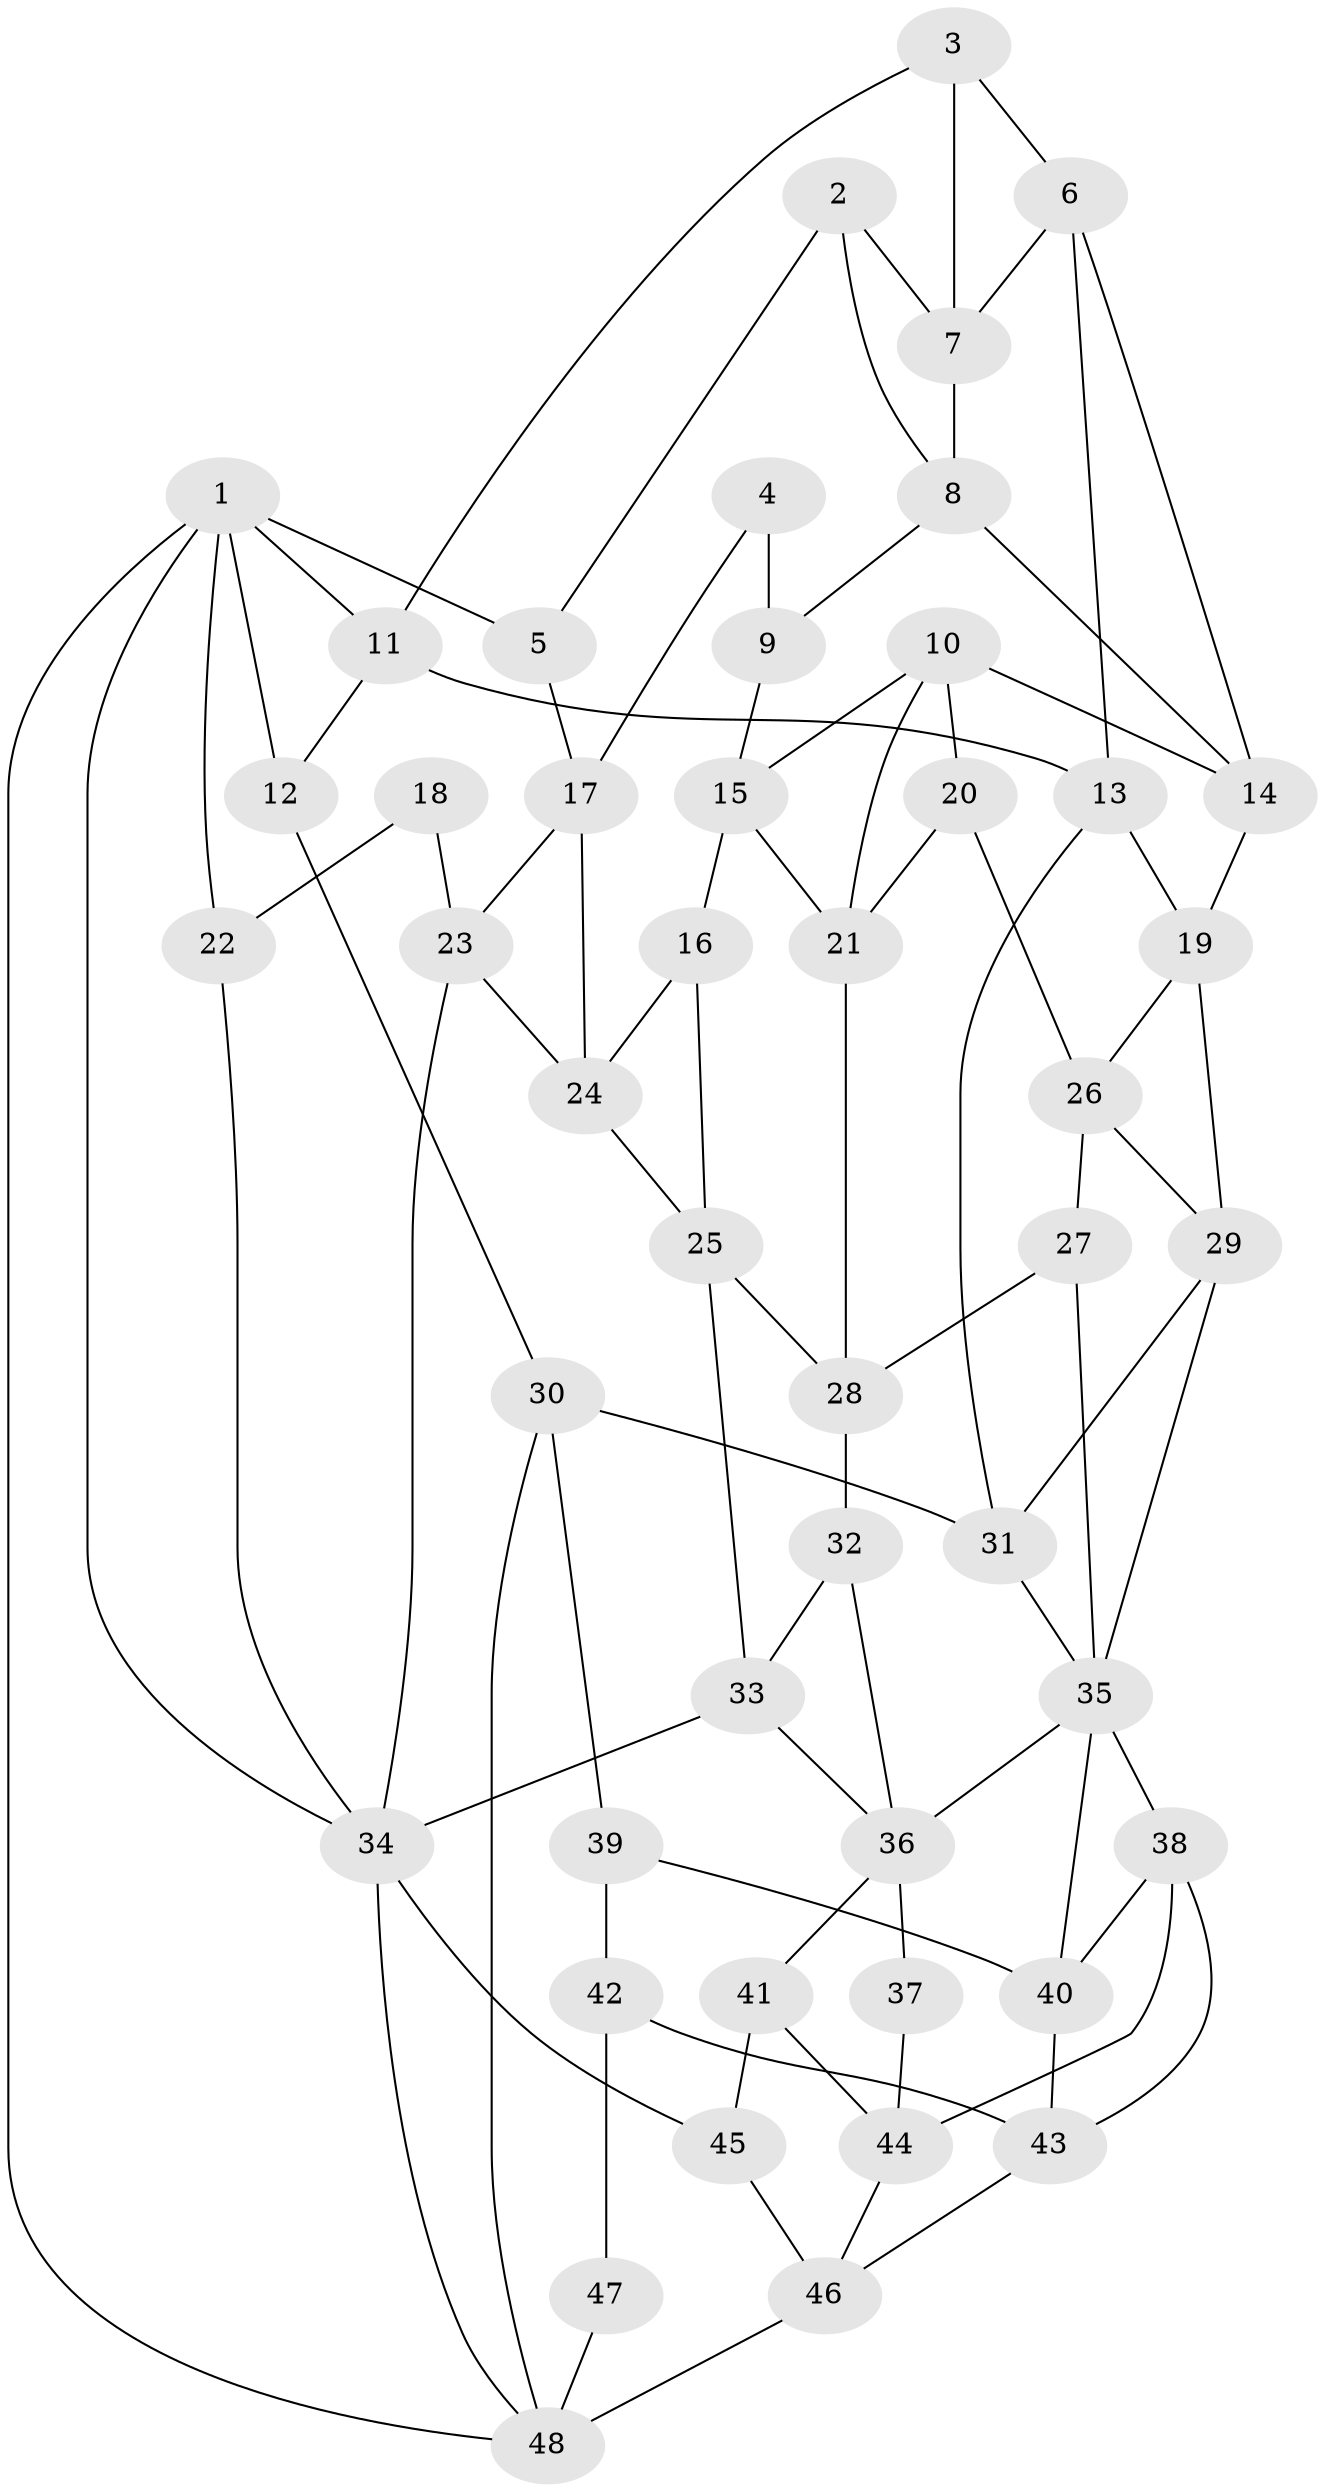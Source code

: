 // original degree distribution, {3: 0.042105263157894736, 6: 0.23157894736842105, 4: 0.22105263157894736, 5: 0.5052631578947369}
// Generated by graph-tools (version 1.1) at 2025/27/03/09/25 03:27:15]
// undirected, 48 vertices, 89 edges
graph export_dot {
graph [start="1"]
  node [color=gray90,style=filled];
  1;
  2;
  3;
  4;
  5;
  6;
  7;
  8;
  9;
  10;
  11;
  12;
  13;
  14;
  15;
  16;
  17;
  18;
  19;
  20;
  21;
  22;
  23;
  24;
  25;
  26;
  27;
  28;
  29;
  30;
  31;
  32;
  33;
  34;
  35;
  36;
  37;
  38;
  39;
  40;
  41;
  42;
  43;
  44;
  45;
  46;
  47;
  48;
  1 -- 5 [weight=1.0];
  1 -- 11 [weight=1.0];
  1 -- 12 [weight=1.0];
  1 -- 22 [weight=1.0];
  1 -- 34 [weight=1.0];
  1 -- 48 [weight=1.0];
  2 -- 5 [weight=1.0];
  2 -- 7 [weight=1.0];
  2 -- 8 [weight=1.0];
  3 -- 6 [weight=1.0];
  3 -- 7 [weight=1.0];
  3 -- 11 [weight=1.0];
  4 -- 9 [weight=2.0];
  4 -- 17 [weight=1.0];
  5 -- 17 [weight=1.0];
  6 -- 7 [weight=1.0];
  6 -- 13 [weight=1.0];
  6 -- 14 [weight=1.0];
  7 -- 8 [weight=1.0];
  8 -- 9 [weight=1.0];
  8 -- 14 [weight=1.0];
  9 -- 15 [weight=1.0];
  10 -- 14 [weight=1.0];
  10 -- 15 [weight=1.0];
  10 -- 20 [weight=1.0];
  10 -- 21 [weight=1.0];
  11 -- 12 [weight=1.0];
  11 -- 13 [weight=1.0];
  12 -- 30 [weight=1.0];
  13 -- 19 [weight=1.0];
  13 -- 31 [weight=1.0];
  14 -- 19 [weight=1.0];
  15 -- 16 [weight=1.0];
  15 -- 21 [weight=1.0];
  16 -- 24 [weight=1.0];
  16 -- 25 [weight=1.0];
  17 -- 23 [weight=1.0];
  17 -- 24 [weight=1.0];
  18 -- 22 [weight=2.0];
  18 -- 23 [weight=1.0];
  19 -- 26 [weight=1.0];
  19 -- 29 [weight=1.0];
  20 -- 21 [weight=1.0];
  20 -- 26 [weight=1.0];
  21 -- 28 [weight=1.0];
  22 -- 34 [weight=1.0];
  23 -- 24 [weight=1.0];
  23 -- 34 [weight=1.0];
  24 -- 25 [weight=1.0];
  25 -- 28 [weight=1.0];
  25 -- 33 [weight=1.0];
  26 -- 27 [weight=1.0];
  26 -- 29 [weight=1.0];
  27 -- 28 [weight=1.0];
  27 -- 35 [weight=1.0];
  28 -- 32 [weight=1.0];
  29 -- 31 [weight=1.0];
  29 -- 35 [weight=1.0];
  30 -- 31 [weight=1.0];
  30 -- 39 [weight=1.0];
  30 -- 48 [weight=1.0];
  31 -- 35 [weight=1.0];
  32 -- 33 [weight=1.0];
  32 -- 36 [weight=1.0];
  33 -- 34 [weight=1.0];
  33 -- 36 [weight=1.0];
  34 -- 45 [weight=2.0];
  34 -- 48 [weight=1.0];
  35 -- 36 [weight=1.0];
  35 -- 38 [weight=1.0];
  35 -- 40 [weight=1.0];
  36 -- 37 [weight=2.0];
  36 -- 41 [weight=1.0];
  37 -- 44 [weight=1.0];
  38 -- 40 [weight=1.0];
  38 -- 43 [weight=1.0];
  38 -- 44 [weight=1.0];
  39 -- 40 [weight=1.0];
  39 -- 42 [weight=1.0];
  40 -- 43 [weight=1.0];
  41 -- 44 [weight=1.0];
  41 -- 45 [weight=1.0];
  42 -- 43 [weight=1.0];
  42 -- 47 [weight=2.0];
  43 -- 46 [weight=1.0];
  44 -- 46 [weight=1.0];
  45 -- 46 [weight=1.0];
  46 -- 48 [weight=1.0];
  47 -- 48 [weight=2.0];
}
